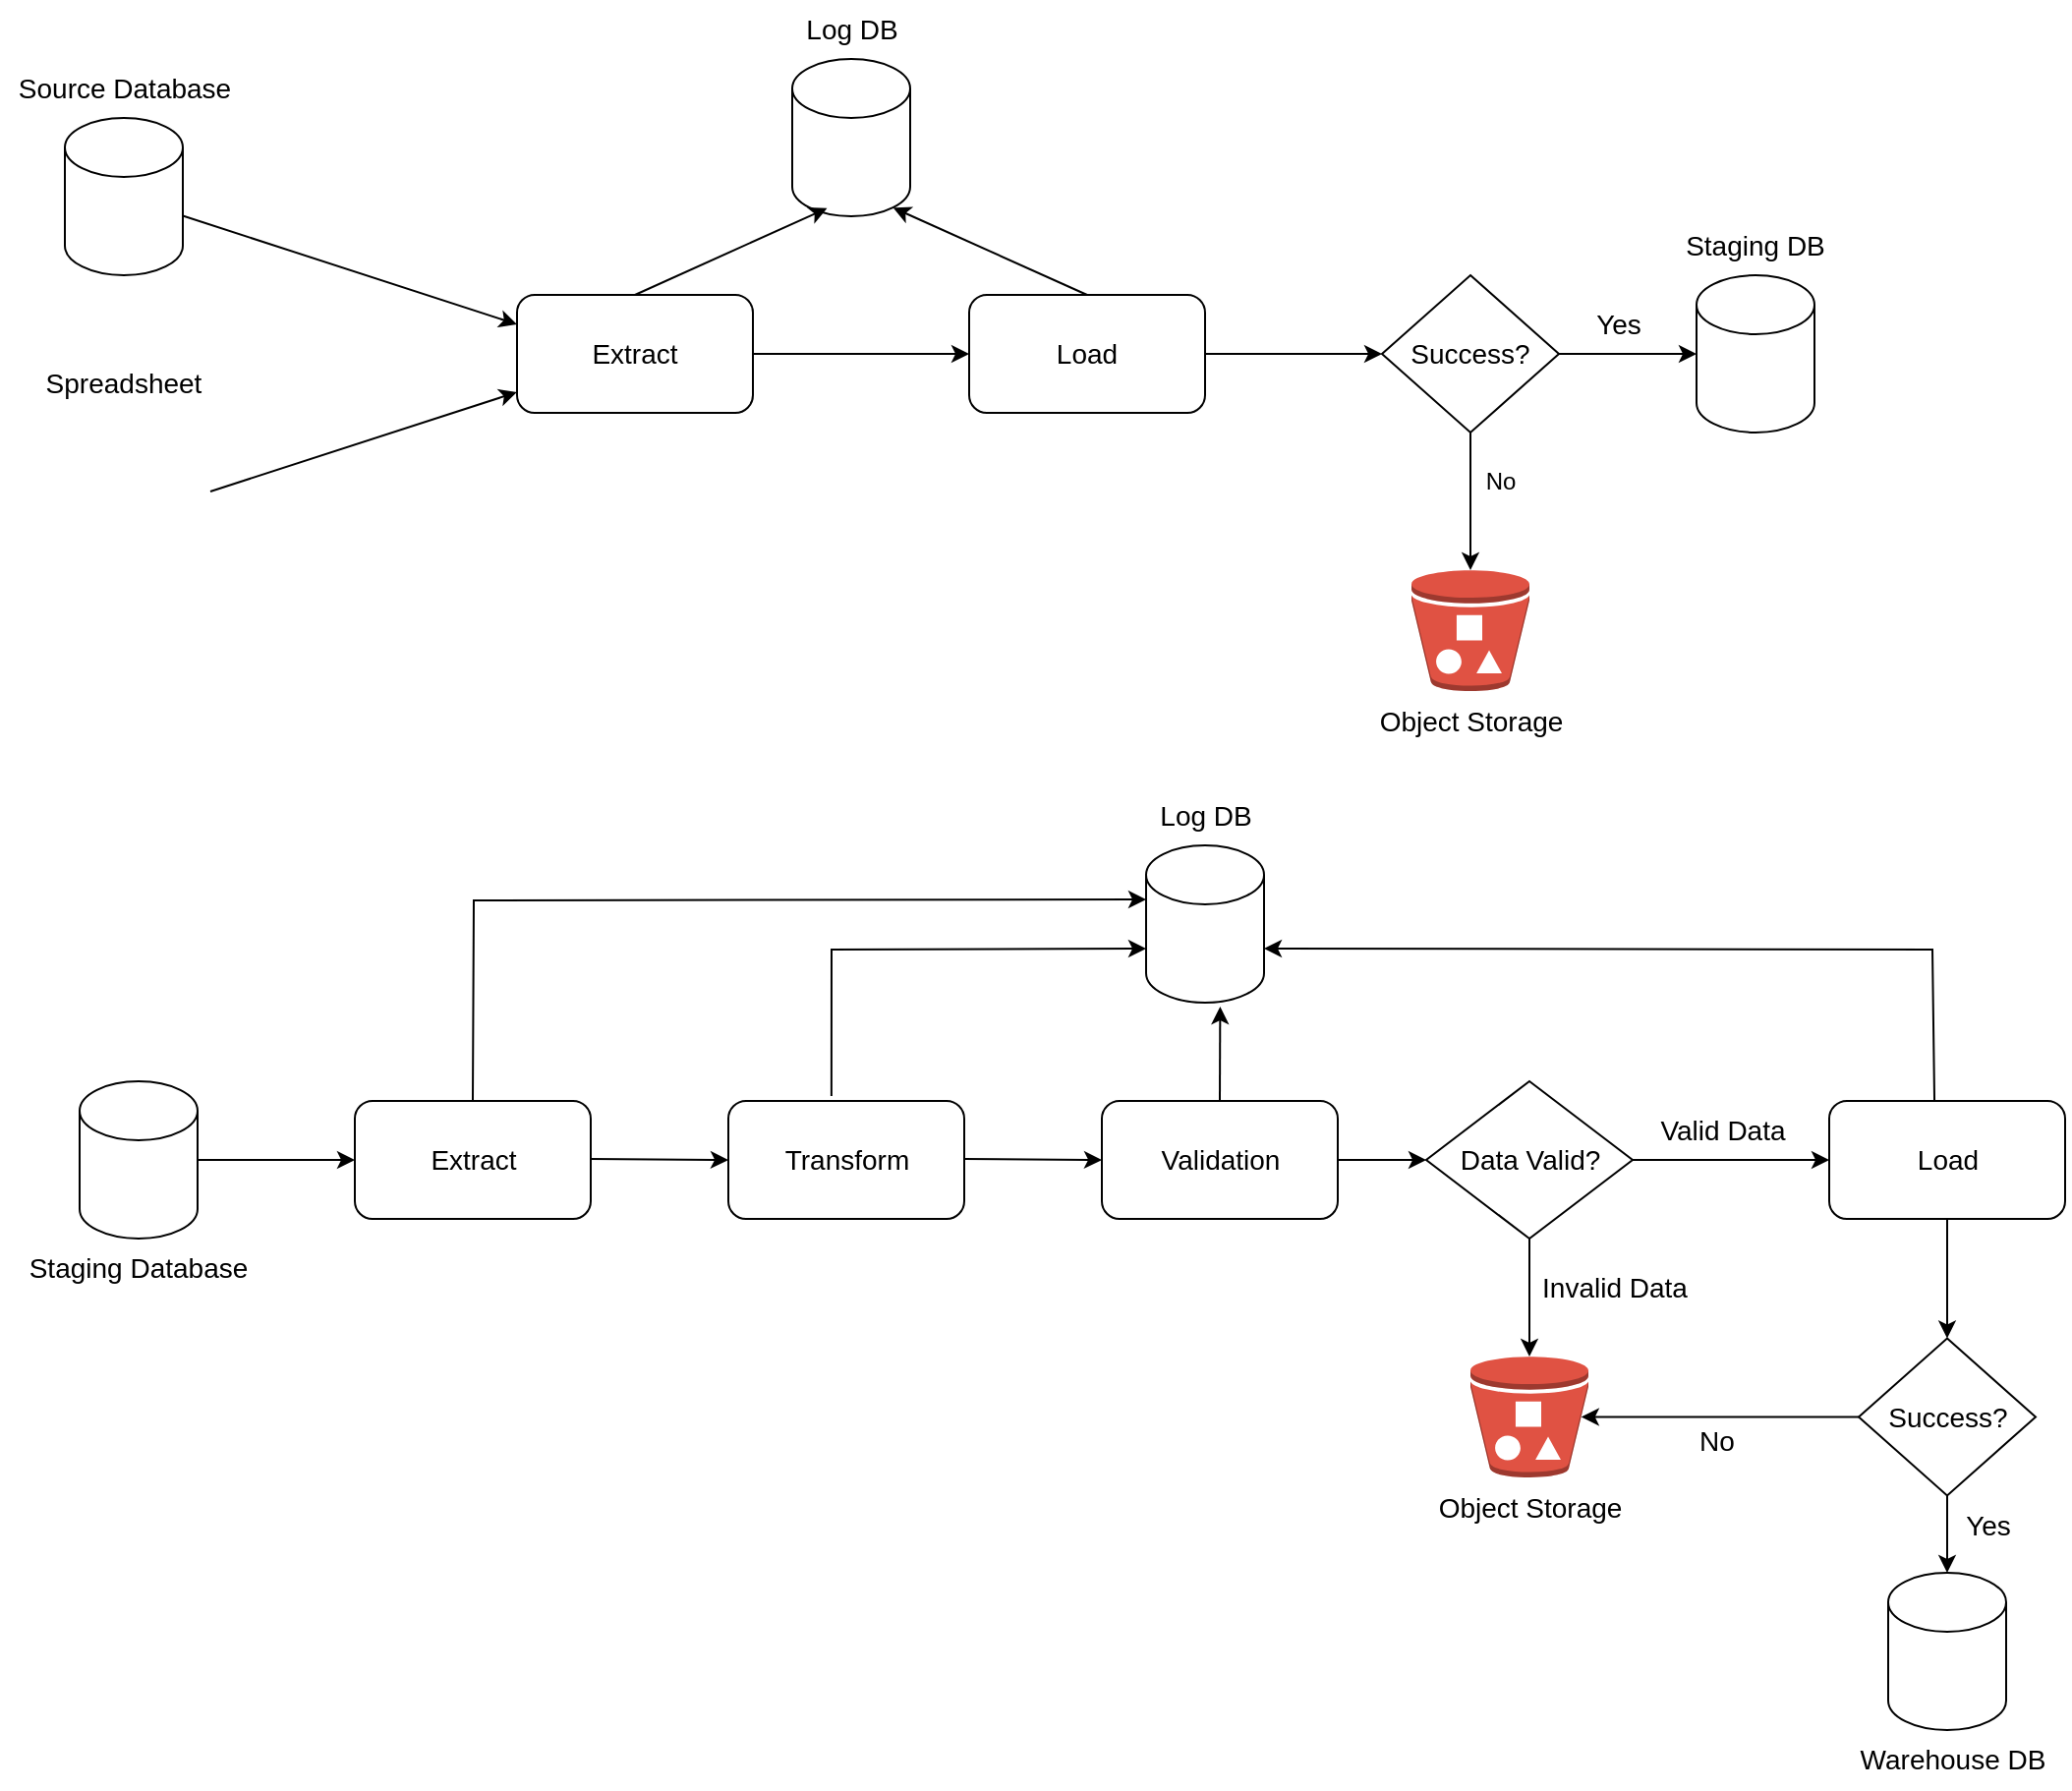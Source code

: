 <mxfile version="26.1.0">
  <diagram name="Page-1" id="js7U7kafk7IplGhe1T0i">
    <mxGraphModel dx="1647" dy="855" grid="1" gridSize="10" guides="1" tooltips="1" connect="1" arrows="1" fold="1" page="1" pageScale="1" pageWidth="1200" pageHeight="1920" math="0" shadow="0">
      <root>
        <mxCell id="0" />
        <mxCell id="1" parent="0" />
        <mxCell id="j2Y-IpniyFIQyYTk3NZa-1" value="" style="shape=cylinder3;whiteSpace=wrap;html=1;boundedLbl=1;backgroundOutline=1;size=15;" parent="1" vertex="1">
          <mxGeometry x="50" y="100" width="60" height="80" as="geometry" />
        </mxCell>
        <mxCell id="j2Y-IpniyFIQyYTk3NZa-2" value="" style="shape=image;html=1;verticalAlign=top;verticalLabelPosition=bottom;labelBackgroundColor=#ffffff;imageAspect=0;aspect=fixed;image=https://cdn3.iconfinder.com/data/icons/document-icons-2/30/647714-excel-128.png" parent="1" vertex="1">
          <mxGeometry x="36" y="250" width="88" height="88" as="geometry" />
        </mxCell>
        <mxCell id="j2Y-IpniyFIQyYTk3NZa-3" value="&lt;font style=&quot;font-size: 14px;&quot;&gt;Source Database&lt;/font&gt;" style="text;html=1;align=center;verticalAlign=middle;whiteSpace=wrap;rounded=0;" parent="1" vertex="1">
          <mxGeometry x="17.5" y="70" width="125" height="30" as="geometry" />
        </mxCell>
        <mxCell id="j2Y-IpniyFIQyYTk3NZa-4" value="&lt;font style=&quot;font-size: 14px;&quot;&gt;Spreadsheet&lt;/font&gt;" style="text;html=1;align=center;verticalAlign=middle;whiteSpace=wrap;rounded=0;" parent="1" vertex="1">
          <mxGeometry x="25" y="220" width="110" height="30" as="geometry" />
        </mxCell>
        <mxCell id="j2Y-IpniyFIQyYTk3NZa-5" value="" style="endArrow=classic;html=1;rounded=0;entryX=0;entryY=0.25;entryDx=0;entryDy=0;" parent="1" source="j2Y-IpniyFIQyYTk3NZa-1" target="j2Y-IpniyFIQyYTk3NZa-7" edge="1">
          <mxGeometry width="50" height="50" relative="1" as="geometry">
            <mxPoint x="400" y="460" as="sourcePoint" />
            <mxPoint x="270" y="220" as="targetPoint" />
          </mxGeometry>
        </mxCell>
        <mxCell id="j2Y-IpniyFIQyYTk3NZa-6" value="" style="endArrow=classic;html=1;rounded=0;" parent="1" target="j2Y-IpniyFIQyYTk3NZa-7" edge="1">
          <mxGeometry width="50" height="50" relative="1" as="geometry">
            <mxPoint x="124" y="290" as="sourcePoint" />
            <mxPoint x="270" y="230" as="targetPoint" />
          </mxGeometry>
        </mxCell>
        <mxCell id="j2Y-IpniyFIQyYTk3NZa-7" value="&lt;font style=&quot;font-size: 14px;&quot;&gt;Extract&lt;/font&gt;" style="rounded=1;whiteSpace=wrap;html=1;" parent="1" vertex="1">
          <mxGeometry x="280" y="190" width="120" height="60" as="geometry" />
        </mxCell>
        <mxCell id="j2Y-IpniyFIQyYTk3NZa-8" value="&lt;font style=&quot;font-size: 14px;&quot;&gt;Load&lt;/font&gt;" style="rounded=1;whiteSpace=wrap;html=1;" parent="1" vertex="1">
          <mxGeometry x="510" y="190" width="120" height="60" as="geometry" />
        </mxCell>
        <mxCell id="j2Y-IpniyFIQyYTk3NZa-9" value="" style="endArrow=classic;html=1;rounded=0;exitX=1;exitY=0.5;exitDx=0;exitDy=0;entryX=0;entryY=0.5;entryDx=0;entryDy=0;" parent="1" source="j2Y-IpniyFIQyYTk3NZa-7" target="j2Y-IpniyFIQyYTk3NZa-8" edge="1">
          <mxGeometry width="50" height="50" relative="1" as="geometry">
            <mxPoint x="400" y="470" as="sourcePoint" />
            <mxPoint x="450" y="420" as="targetPoint" />
          </mxGeometry>
        </mxCell>
        <mxCell id="j2Y-IpniyFIQyYTk3NZa-10" value="&lt;font style=&quot;font-size: 14px;&quot;&gt;Success?&lt;/font&gt;" style="rhombus;whiteSpace=wrap;html=1;" parent="1" vertex="1">
          <mxGeometry x="720" y="180" width="90" height="80" as="geometry" />
        </mxCell>
        <mxCell id="j2Y-IpniyFIQyYTk3NZa-15" value="" style="shape=cylinder3;whiteSpace=wrap;html=1;boundedLbl=1;backgroundOutline=1;size=15;" parent="1" vertex="1">
          <mxGeometry x="880" y="180" width="60" height="80" as="geometry" />
        </mxCell>
        <mxCell id="j2Y-IpniyFIQyYTk3NZa-16" value="" style="endArrow=classic;html=1;rounded=0;exitX=1;exitY=0.5;exitDx=0;exitDy=0;entryX=0;entryY=0.5;entryDx=0;entryDy=0;" parent="1" target="j2Y-IpniyFIQyYTk3NZa-10" edge="1">
          <mxGeometry width="50" height="50" relative="1" as="geometry">
            <mxPoint x="630" y="220" as="sourcePoint" />
            <mxPoint x="700" y="220" as="targetPoint" />
          </mxGeometry>
        </mxCell>
        <mxCell id="j2Y-IpniyFIQyYTk3NZa-17" value="" style="endArrow=classic;html=1;rounded=0;exitX=1;exitY=0.5;exitDx=0;exitDy=0;entryX=0;entryY=0.5;entryDx=0;entryDy=0;entryPerimeter=0;" parent="1" source="j2Y-IpniyFIQyYTk3NZa-10" target="j2Y-IpniyFIQyYTk3NZa-15" edge="1">
          <mxGeometry width="50" height="50" relative="1" as="geometry">
            <mxPoint x="400" y="470" as="sourcePoint" />
            <mxPoint x="450" y="420" as="targetPoint" />
          </mxGeometry>
        </mxCell>
        <mxCell id="j2Y-IpniyFIQyYTk3NZa-18" value="&lt;font style=&quot;font-size: 14px;&quot;&gt;Yes&lt;/font&gt;" style="text;html=1;align=center;verticalAlign=middle;resizable=0;points=[];autosize=1;strokeColor=none;fillColor=none;" parent="1" vertex="1">
          <mxGeometry x="815" y="190" width="50" height="30" as="geometry" />
        </mxCell>
        <mxCell id="j2Y-IpniyFIQyYTk3NZa-19" value="" style="outlineConnect=0;dashed=0;verticalLabelPosition=bottom;verticalAlign=top;align=center;html=1;shape=mxgraph.aws3.bucket_with_objects;fillColor=#E05243;gradientColor=none;" parent="1" vertex="1">
          <mxGeometry x="735" y="330" width="60" height="61.5" as="geometry" />
        </mxCell>
        <mxCell id="j2Y-IpniyFIQyYTk3NZa-20" value="" style="endArrow=classic;html=1;rounded=0;exitX=0.5;exitY=1;exitDx=0;exitDy=0;entryX=0.5;entryY=0;entryDx=0;entryDy=0;entryPerimeter=0;" parent="1" source="j2Y-IpniyFIQyYTk3NZa-10" target="j2Y-IpniyFIQyYTk3NZa-19" edge="1">
          <mxGeometry width="50" height="50" relative="1" as="geometry">
            <mxPoint x="400" y="470" as="sourcePoint" />
            <mxPoint x="450" y="420" as="targetPoint" />
          </mxGeometry>
        </mxCell>
        <mxCell id="j2Y-IpniyFIQyYTk3NZa-21" value="No" style="text;html=1;align=center;verticalAlign=middle;resizable=0;points=[];autosize=1;strokeColor=none;fillColor=none;" parent="1" vertex="1">
          <mxGeometry x="760" y="270" width="40" height="30" as="geometry" />
        </mxCell>
        <mxCell id="j2Y-IpniyFIQyYTk3NZa-23" value="&lt;font style=&quot;font-size: 14px;&quot;&gt;Object Storage&lt;/font&gt;" style="text;html=1;align=center;verticalAlign=middle;resizable=0;points=[];autosize=1;strokeColor=none;fillColor=none;" parent="1" vertex="1">
          <mxGeometry x="705" y="391.5" width="120" height="30" as="geometry" />
        </mxCell>
        <mxCell id="j2Y-IpniyFIQyYTk3NZa-25" value="&lt;font style=&quot;font-size: 14px;&quot;&gt;Staging DB&lt;/font&gt;" style="text;html=1;align=center;verticalAlign=middle;whiteSpace=wrap;rounded=0;" parent="1" vertex="1">
          <mxGeometry x="870" y="150" width="80" height="30" as="geometry" />
        </mxCell>
        <mxCell id="j2Y-IpniyFIQyYTk3NZa-26" value="" style="shape=cylinder3;whiteSpace=wrap;html=1;boundedLbl=1;backgroundOutline=1;size=15;" parent="1" vertex="1">
          <mxGeometry x="57.5" y="590" width="60" height="80" as="geometry" />
        </mxCell>
        <mxCell id="j2Y-IpniyFIQyYTk3NZa-30" value="&lt;font style=&quot;font-size: 14px;&quot;&gt;Staging Database&lt;/font&gt;" style="text;html=1;align=center;verticalAlign=middle;whiteSpace=wrap;rounded=0;" parent="1" vertex="1">
          <mxGeometry x="25" y="670" width="125" height="30" as="geometry" />
        </mxCell>
        <mxCell id="j2Y-IpniyFIQyYTk3NZa-31" value="&lt;font style=&quot;font-size: 14px;&quot;&gt;Extract&lt;/font&gt;" style="rounded=1;whiteSpace=wrap;html=1;" parent="1" vertex="1">
          <mxGeometry x="197.5" y="600" width="120" height="60" as="geometry" />
        </mxCell>
        <mxCell id="j2Y-IpniyFIQyYTk3NZa-32" value="" style="endArrow=classic;html=1;rounded=0;exitX=1;exitY=0.5;exitDx=0;exitDy=0;exitPerimeter=0;entryX=0;entryY=0.5;entryDx=0;entryDy=0;" parent="1" source="j2Y-IpniyFIQyYTk3NZa-26" target="j2Y-IpniyFIQyYTk3NZa-31" edge="1">
          <mxGeometry width="50" height="50" relative="1" as="geometry">
            <mxPoint x="407.5" y="590" as="sourcePoint" />
            <mxPoint x="457.5" y="540" as="targetPoint" />
          </mxGeometry>
        </mxCell>
        <mxCell id="j2Y-IpniyFIQyYTk3NZa-33" value="&lt;font style=&quot;font-size: 14px;&quot;&gt;Transform&lt;/font&gt;" style="rounded=1;whiteSpace=wrap;html=1;" parent="1" vertex="1">
          <mxGeometry x="387.5" y="600" width="120" height="60" as="geometry" />
        </mxCell>
        <mxCell id="j2Y-IpniyFIQyYTk3NZa-35" value="&lt;font style=&quot;font-size: 14px;&quot;&gt;Validation&lt;/font&gt;" style="rounded=1;whiteSpace=wrap;html=1;" parent="1" vertex="1">
          <mxGeometry x="577.5" y="600" width="120" height="60" as="geometry" />
        </mxCell>
        <mxCell id="j2Y-IpniyFIQyYTk3NZa-36" value="" style="endArrow=classic;html=1;rounded=0;exitX=1;exitY=0.5;exitDx=0;exitDy=0;" parent="1" edge="1">
          <mxGeometry width="50" height="50" relative="1" as="geometry">
            <mxPoint x="317.5" y="629.5" as="sourcePoint" />
            <mxPoint x="387.5" y="630" as="targetPoint" />
          </mxGeometry>
        </mxCell>
        <mxCell id="j2Y-IpniyFIQyYTk3NZa-37" value="" style="endArrow=classic;html=1;rounded=0;exitX=1;exitY=0.5;exitDx=0;exitDy=0;entryX=0;entryY=0.5;entryDx=0;entryDy=0;" parent="1" target="j2Y-IpniyFIQyYTk3NZa-35" edge="1">
          <mxGeometry width="50" height="50" relative="1" as="geometry">
            <mxPoint x="507.5" y="629.5" as="sourcePoint" />
            <mxPoint x="567.5" y="630" as="targetPoint" />
          </mxGeometry>
        </mxCell>
        <mxCell id="j2Y-IpniyFIQyYTk3NZa-39" value="&lt;font style=&quot;font-size: 14px;&quot;&gt;Data Valid?&lt;/font&gt;" style="rhombus;whiteSpace=wrap;html=1;" parent="1" vertex="1">
          <mxGeometry x="742.5" y="590" width="105" height="80" as="geometry" />
        </mxCell>
        <mxCell id="j2Y-IpniyFIQyYTk3NZa-40" value="" style="outlineConnect=0;dashed=0;verticalLabelPosition=bottom;verticalAlign=top;align=center;html=1;shape=mxgraph.aws3.bucket_with_objects;fillColor=#E05243;gradientColor=none;" parent="1" vertex="1">
          <mxGeometry x="765" y="730" width="60" height="61.5" as="geometry" />
        </mxCell>
        <mxCell id="j2Y-IpniyFIQyYTk3NZa-41" value="" style="endArrow=classic;html=1;rounded=0;exitX=0.5;exitY=1;exitDx=0;exitDy=0;entryX=0.5;entryY=0;entryDx=0;entryDy=0;entryPerimeter=0;" parent="1" source="j2Y-IpniyFIQyYTk3NZa-39" target="j2Y-IpniyFIQyYTk3NZa-40" edge="1">
          <mxGeometry width="50" height="50" relative="1" as="geometry">
            <mxPoint x="407.5" y="590" as="sourcePoint" />
            <mxPoint x="457.5" y="540" as="targetPoint" />
          </mxGeometry>
        </mxCell>
        <mxCell id="j2Y-IpniyFIQyYTk3NZa-42" value="" style="endArrow=classic;html=1;rounded=0;exitX=1;exitY=0.5;exitDx=0;exitDy=0;entryX=0;entryY=0.5;entryDx=0;entryDy=0;" parent="1" source="j2Y-IpniyFIQyYTk3NZa-35" target="j2Y-IpniyFIQyYTk3NZa-39" edge="1">
          <mxGeometry width="50" height="50" relative="1" as="geometry">
            <mxPoint x="407.5" y="590" as="sourcePoint" />
            <mxPoint x="457.5" y="540" as="targetPoint" />
          </mxGeometry>
        </mxCell>
        <mxCell id="j2Y-IpniyFIQyYTk3NZa-43" value="&lt;font style=&quot;font-size: 14px;&quot;&gt;Invalid Data&lt;/font&gt;" style="text;html=1;align=center;verticalAlign=middle;resizable=0;points=[];autosize=1;strokeColor=none;fillColor=none;" parent="1" vertex="1">
          <mxGeometry x="787.5" y="680" width="100" height="30" as="geometry" />
        </mxCell>
        <mxCell id="j2Y-IpniyFIQyYTk3NZa-44" value="&lt;font style=&quot;font-size: 14px;&quot;&gt;Object Storage&lt;/font&gt;" style="text;html=1;align=center;verticalAlign=middle;resizable=0;points=[];autosize=1;strokeColor=none;fillColor=none;" parent="1" vertex="1">
          <mxGeometry x="735" y="791.5" width="120" height="30" as="geometry" />
        </mxCell>
        <mxCell id="j2Y-IpniyFIQyYTk3NZa-45" value="" style="endArrow=classic;html=1;rounded=0;entryX=0;entryY=0.5;entryDx=0;entryDy=0;" parent="1" target="j2Y-IpniyFIQyYTk3NZa-47" edge="1">
          <mxGeometry width="50" height="50" relative="1" as="geometry">
            <mxPoint x="847.5" y="630" as="sourcePoint" />
            <mxPoint x="937.5" y="630" as="targetPoint" />
          </mxGeometry>
        </mxCell>
        <mxCell id="j2Y-IpniyFIQyYTk3NZa-46" value="&lt;font style=&quot;font-size: 14px;&quot;&gt;Valid Data&lt;/font&gt;" style="text;html=1;align=center;verticalAlign=middle;resizable=0;points=[];autosize=1;strokeColor=none;fillColor=none;" parent="1" vertex="1">
          <mxGeometry x="847.5" y="600" width="90" height="30" as="geometry" />
        </mxCell>
        <mxCell id="j2Y-IpniyFIQyYTk3NZa-47" value="&lt;font style=&quot;font-size: 14px;&quot;&gt;Load&lt;/font&gt;" style="rounded=1;whiteSpace=wrap;html=1;" parent="1" vertex="1">
          <mxGeometry x="947.5" y="600" width="120" height="60" as="geometry" />
        </mxCell>
        <mxCell id="j2Y-IpniyFIQyYTk3NZa-49" value="" style="shape=cylinder3;whiteSpace=wrap;html=1;boundedLbl=1;backgroundOutline=1;size=15;" parent="1" vertex="1">
          <mxGeometry x="977.5" y="840" width="60" height="80" as="geometry" />
        </mxCell>
        <mxCell id="j2Y-IpniyFIQyYTk3NZa-50" value="&lt;font style=&quot;font-size: 14px;&quot;&gt;Warehouse DB&lt;/font&gt;" style="text;html=1;align=center;verticalAlign=middle;resizable=0;points=[];autosize=1;strokeColor=none;fillColor=none;" parent="1" vertex="1">
          <mxGeometry x="950" y="920" width="120" height="30" as="geometry" />
        </mxCell>
        <mxCell id="j2Y-IpniyFIQyYTk3NZa-52" value="" style="endArrow=classic;html=1;rounded=0;entryX=0.5;entryY=0;entryDx=0;entryDy=0;entryPerimeter=0;exitX=0.5;exitY=1;exitDx=0;exitDy=0;" parent="1" target="j2Y-IpniyFIQyYTk3NZa-49" edge="1" source="vTWdT_EZlCGZJqUJHY5L-1">
          <mxGeometry width="50" height="50" relative="1" as="geometry">
            <mxPoint x="1007.5" y="660" as="sourcePoint" />
            <mxPoint x="1057.5" y="610" as="targetPoint" />
          </mxGeometry>
        </mxCell>
        <mxCell id="j2Y-IpniyFIQyYTk3NZa-53" value="" style="shape=cylinder3;whiteSpace=wrap;html=1;boundedLbl=1;backgroundOutline=1;size=15;" parent="1" vertex="1">
          <mxGeometry x="420" y="70" width="60" height="80" as="geometry" />
        </mxCell>
        <mxCell id="j2Y-IpniyFIQyYTk3NZa-54" value="" style="endArrow=classic;html=1;rounded=0;entryX=0.295;entryY=0.949;entryDx=0;entryDy=0;entryPerimeter=0;" parent="1" target="j2Y-IpniyFIQyYTk3NZa-53" edge="1">
          <mxGeometry width="50" height="50" relative="1" as="geometry">
            <mxPoint x="340" y="190" as="sourcePoint" />
            <mxPoint x="390" y="140" as="targetPoint" />
          </mxGeometry>
        </mxCell>
        <mxCell id="j2Y-IpniyFIQyYTk3NZa-55" value="" style="endArrow=classic;html=1;rounded=0;entryX=0.855;entryY=1;entryDx=0;entryDy=-4.35;entryPerimeter=0;" parent="1" target="j2Y-IpniyFIQyYTk3NZa-53" edge="1">
          <mxGeometry width="50" height="50" relative="1" as="geometry">
            <mxPoint x="570" y="190" as="sourcePoint" />
            <mxPoint x="620" y="140" as="targetPoint" />
          </mxGeometry>
        </mxCell>
        <mxCell id="j2Y-IpniyFIQyYTk3NZa-56" value="&lt;font style=&quot;font-size: 14px;&quot;&gt;Log DB&lt;/font&gt;" style="text;html=1;align=center;verticalAlign=middle;resizable=0;points=[];autosize=1;strokeColor=none;fillColor=none;" parent="1" vertex="1">
          <mxGeometry x="415" y="40" width="70" height="30" as="geometry" />
        </mxCell>
        <mxCell id="j2Y-IpniyFIQyYTk3NZa-57" value="" style="shape=cylinder3;whiteSpace=wrap;html=1;boundedLbl=1;backgroundOutline=1;size=15;" parent="1" vertex="1">
          <mxGeometry x="600" y="470" width="60" height="80" as="geometry" />
        </mxCell>
        <mxCell id="j2Y-IpniyFIQyYTk3NZa-58" value="&lt;font style=&quot;font-size: 14px;&quot;&gt;Log DB&lt;/font&gt;" style="text;html=1;align=center;verticalAlign=middle;resizable=0;points=[];autosize=1;strokeColor=none;fillColor=none;" parent="1" vertex="1">
          <mxGeometry x="595" y="440" width="70" height="30" as="geometry" />
        </mxCell>
        <mxCell id="j2Y-IpniyFIQyYTk3NZa-61" value="" style="endArrow=classic;html=1;rounded=0;exitX=0.5;exitY=0;exitDx=0;exitDy=0;entryX=0;entryY=0;entryDx=0;entryDy=27.5;entryPerimeter=0;" parent="1" source="j2Y-IpniyFIQyYTk3NZa-31" target="j2Y-IpniyFIQyYTk3NZa-57" edge="1">
          <mxGeometry width="50" height="50" relative="1" as="geometry">
            <mxPoint x="260" y="560" as="sourcePoint" />
            <mxPoint x="600" y="523" as="targetPoint" />
            <Array as="points">
              <mxPoint x="258" y="498" />
            </Array>
          </mxGeometry>
        </mxCell>
        <mxCell id="j2Y-IpniyFIQyYTk3NZa-62" value="" style="endArrow=classic;html=1;rounded=0;exitX=0.437;exitY=-0.041;exitDx=0;exitDy=0;entryX=0;entryY=0;entryDx=0;entryDy=52.5;entryPerimeter=0;exitPerimeter=0;" parent="1" source="j2Y-IpniyFIQyYTk3NZa-33" target="j2Y-IpniyFIQyYTk3NZa-57" edge="1">
          <mxGeometry width="50" height="50" relative="1" as="geometry">
            <mxPoint x="440" y="570" as="sourcePoint" />
            <mxPoint x="490" y="520" as="targetPoint" />
            <Array as="points">
              <mxPoint x="440" y="523" />
            </Array>
          </mxGeometry>
        </mxCell>
        <mxCell id="j2Y-IpniyFIQyYTk3NZa-63" value="" style="endArrow=classic;html=1;rounded=0;exitX=0.5;exitY=0;exitDx=0;exitDy=0;entryX=0.628;entryY=1.025;entryDx=0;entryDy=0;entryPerimeter=0;" parent="1" source="j2Y-IpniyFIQyYTk3NZa-35" target="j2Y-IpniyFIQyYTk3NZa-57" edge="1">
          <mxGeometry width="50" height="50" relative="1" as="geometry">
            <mxPoint x="400" y="490" as="sourcePoint" />
            <mxPoint x="450" y="440" as="targetPoint" />
          </mxGeometry>
        </mxCell>
        <mxCell id="j2Y-IpniyFIQyYTk3NZa-64" value="" style="endArrow=classic;html=1;rounded=0;exitX=0.446;exitY=-0.003;exitDx=0;exitDy=0;exitPerimeter=0;entryX=1;entryY=0;entryDx=0;entryDy=52.5;entryPerimeter=0;" parent="1" source="j2Y-IpniyFIQyYTk3NZa-47" target="j2Y-IpniyFIQyYTk3NZa-57" edge="1">
          <mxGeometry width="50" height="50" relative="1" as="geometry">
            <mxPoint x="1010" y="580" as="sourcePoint" />
            <mxPoint x="670" y="520" as="targetPoint" />
            <Array as="points">
              <mxPoint x="1000" y="523" />
            </Array>
          </mxGeometry>
        </mxCell>
        <mxCell id="vTWdT_EZlCGZJqUJHY5L-1" value="&lt;font style=&quot;font-size: 14px;&quot;&gt;Success?&lt;/font&gt;" style="rhombus;whiteSpace=wrap;html=1;" vertex="1" parent="1">
          <mxGeometry x="962.5" y="720.75" width="90" height="80" as="geometry" />
        </mxCell>
        <mxCell id="vTWdT_EZlCGZJqUJHY5L-2" value="" style="endArrow=classic;html=1;rounded=0;exitX=0.5;exitY=1;exitDx=0;exitDy=0;" edge="1" parent="1" source="j2Y-IpniyFIQyYTk3NZa-47" target="vTWdT_EZlCGZJqUJHY5L-1">
          <mxGeometry width="50" height="50" relative="1" as="geometry">
            <mxPoint x="570" y="650" as="sourcePoint" />
            <mxPoint x="620" y="600" as="targetPoint" />
          </mxGeometry>
        </mxCell>
        <mxCell id="vTWdT_EZlCGZJqUJHY5L-3" value="&lt;font style=&quot;font-size: 14px;&quot;&gt;Yes&lt;/font&gt;" style="text;html=1;align=center;verticalAlign=middle;resizable=0;points=[];autosize=1;strokeColor=none;fillColor=none;" vertex="1" parent="1">
          <mxGeometry x="1002.5" y="800.75" width="50" height="30" as="geometry" />
        </mxCell>
        <mxCell id="vTWdT_EZlCGZJqUJHY5L-4" value="" style="endArrow=classic;html=1;rounded=0;entryX=0.94;entryY=0.5;entryDx=0;entryDy=0;entryPerimeter=0;exitX=0;exitY=0.5;exitDx=0;exitDy=0;" edge="1" parent="1" source="vTWdT_EZlCGZJqUJHY5L-1" target="j2Y-IpniyFIQyYTk3NZa-40">
          <mxGeometry width="50" height="50" relative="1" as="geometry">
            <mxPoint x="570" y="650" as="sourcePoint" />
            <mxPoint x="620" y="600" as="targetPoint" />
          </mxGeometry>
        </mxCell>
        <mxCell id="vTWdT_EZlCGZJqUJHY5L-5" value="&lt;font style=&quot;font-size: 14px;&quot;&gt;No&lt;/font&gt;" style="text;html=1;align=center;verticalAlign=middle;resizable=0;points=[];autosize=1;strokeColor=none;fillColor=none;" vertex="1" parent="1">
          <mxGeometry x="870" y="758" width="40" height="30" as="geometry" />
        </mxCell>
      </root>
    </mxGraphModel>
  </diagram>
</mxfile>

